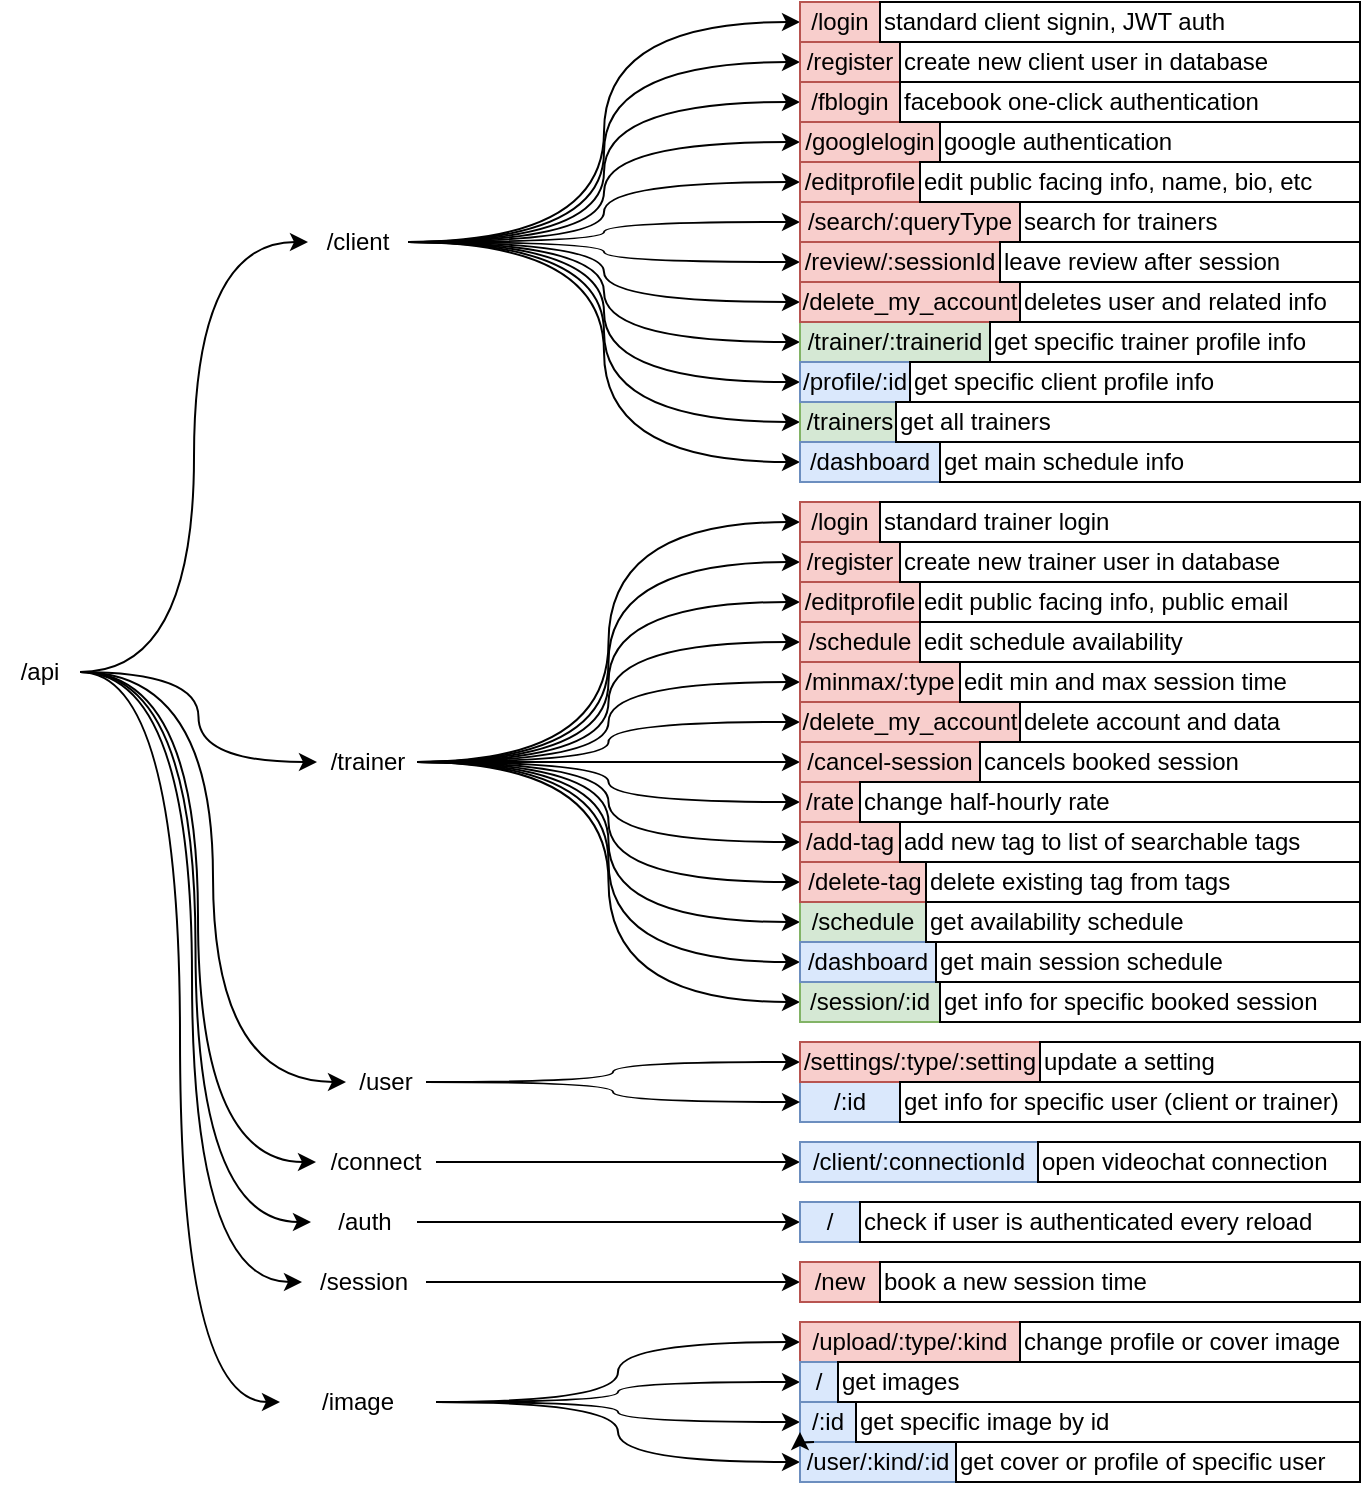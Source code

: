<mxfile version="14.2.9" type="device"><diagram id="_b6mAafHhBRcgUa9FQGY" name="Page-1"><mxGraphModel dx="766" dy="666" grid="1" gridSize="10" guides="1" tooltips="1" connect="1" arrows="1" fold="1" page="1" pageScale="1" pageWidth="850" pageHeight="1100" math="0" shadow="0"><root><mxCell id="0"/><mxCell id="1" parent="0"/><mxCell id="f4Z9efih5A1VS7nQ4BNY-4" style="edgeStyle=orthogonalEdgeStyle;orthogonalLoop=1;jettySize=auto;html=1;entryX=0;entryY=0.5;entryDx=0;entryDy=0;curved=1;" parent="1" source="f4Z9efih5A1VS7nQ4BNY-1" target="f4Z9efih5A1VS7nQ4BNY-2" edge="1"><mxGeometry relative="1" as="geometry"/></mxCell><mxCell id="f4Z9efih5A1VS7nQ4BNY-38" style="edgeStyle=orthogonalEdgeStyle;curved=1;orthogonalLoop=1;jettySize=auto;html=1;entryX=0;entryY=0.5;entryDx=0;entryDy=0;" parent="1" source="f4Z9efih5A1VS7nQ4BNY-1" target="f4Z9efih5A1VS7nQ4BNY-37" edge="1"><mxGeometry relative="1" as="geometry"/></mxCell><mxCell id="f4Z9efih5A1VS7nQ4BNY-75" style="edgeStyle=orthogonalEdgeStyle;curved=1;orthogonalLoop=1;jettySize=auto;html=1;entryX=0;entryY=0.5;entryDx=0;entryDy=0;" parent="1" source="f4Z9efih5A1VS7nQ4BNY-1" target="f4Z9efih5A1VS7nQ4BNY-73" edge="1"><mxGeometry relative="1" as="geometry"/></mxCell><mxCell id="f4Z9efih5A1VS7nQ4BNY-82" style="edgeStyle=orthogonalEdgeStyle;curved=1;orthogonalLoop=1;jettySize=auto;html=1;entryX=0;entryY=0.5;entryDx=0;entryDy=0;" parent="1" source="f4Z9efih5A1VS7nQ4BNY-1" target="f4Z9efih5A1VS7nQ4BNY-77" edge="1"><mxGeometry relative="1" as="geometry"><Array as="points"><mxPoint x="136" y="405"/><mxPoint x="136" y="710"/></Array></mxGeometry></mxCell><mxCell id="f4Z9efih5A1VS7nQ4BNY-83" style="edgeStyle=orthogonalEdgeStyle;curved=1;orthogonalLoop=1;jettySize=auto;html=1;entryX=0;entryY=0.5;entryDx=0;entryDy=0;" parent="1" source="f4Z9efih5A1VS7nQ4BNY-1" target="f4Z9efih5A1VS7nQ4BNY-78" edge="1"><mxGeometry relative="1" as="geometry"/></mxCell><mxCell id="f4Z9efih5A1VS7nQ4BNY-85" style="edgeStyle=orthogonalEdgeStyle;curved=1;orthogonalLoop=1;jettySize=auto;html=1;entryX=0;entryY=0.5;entryDx=0;entryDy=0;" parent="1" source="f4Z9efih5A1VS7nQ4BNY-1" target="f4Z9efih5A1VS7nQ4BNY-84" edge="1"><mxGeometry relative="1" as="geometry"/></mxCell><mxCell id="f4Z9efih5A1VS7nQ4BNY-92" style="edgeStyle=orthogonalEdgeStyle;curved=1;orthogonalLoop=1;jettySize=auto;html=1;entryX=0;entryY=0.5;entryDx=0;entryDy=0;" parent="1" source="f4Z9efih5A1VS7nQ4BNY-1" target="f4Z9efih5A1VS7nQ4BNY-90" edge="1"><mxGeometry relative="1" as="geometry"/></mxCell><mxCell id="f4Z9efih5A1VS7nQ4BNY-1" value="/api" style="text;html=1;strokeColor=none;fillColor=none;align=center;verticalAlign=middle;whiteSpace=wrap;rounded=0;" parent="1" vertex="1"><mxGeometry x="40" y="395" width="40" height="20" as="geometry"/></mxCell><mxCell id="f4Z9efih5A1VS7nQ4BNY-7" style="edgeStyle=orthogonalEdgeStyle;curved=1;orthogonalLoop=1;jettySize=auto;html=1;entryX=0;entryY=0.5;entryDx=0;entryDy=0;" parent="1" source="f4Z9efih5A1VS7nQ4BNY-2" target="f4Z9efih5A1VS7nQ4BNY-6" edge="1"><mxGeometry relative="1" as="geometry"/></mxCell><mxCell id="f4Z9efih5A1VS7nQ4BNY-14" style="edgeStyle=orthogonalEdgeStyle;curved=1;orthogonalLoop=1;jettySize=auto;html=1;entryX=0;entryY=0.5;entryDx=0;entryDy=0;" parent="1" source="f4Z9efih5A1VS7nQ4BNY-2" target="f4Z9efih5A1VS7nQ4BNY-8" edge="1"><mxGeometry relative="1" as="geometry"/></mxCell><mxCell id="f4Z9efih5A1VS7nQ4BNY-17" style="edgeStyle=orthogonalEdgeStyle;curved=1;orthogonalLoop=1;jettySize=auto;html=1;entryX=0;entryY=0.5;entryDx=0;entryDy=0;" parent="1" source="f4Z9efih5A1VS7nQ4BNY-2" target="f4Z9efih5A1VS7nQ4BNY-9" edge="1"><mxGeometry relative="1" as="geometry"/></mxCell><mxCell id="f4Z9efih5A1VS7nQ4BNY-18" style="edgeStyle=orthogonalEdgeStyle;curved=1;orthogonalLoop=1;jettySize=auto;html=1;entryX=0;entryY=0.5;entryDx=0;entryDy=0;" parent="1" source="f4Z9efih5A1VS7nQ4BNY-2" target="f4Z9efih5A1VS7nQ4BNY-10" edge="1"><mxGeometry relative="1" as="geometry"/></mxCell><mxCell id="f4Z9efih5A1VS7nQ4BNY-19" style="edgeStyle=orthogonalEdgeStyle;curved=1;orthogonalLoop=1;jettySize=auto;html=1;entryX=0;entryY=0.5;entryDx=0;entryDy=0;" parent="1" source="f4Z9efih5A1VS7nQ4BNY-2" target="f4Z9efih5A1VS7nQ4BNY-12" edge="1"><mxGeometry relative="1" as="geometry"/></mxCell><mxCell id="f4Z9efih5A1VS7nQ4BNY-21" style="edgeStyle=orthogonalEdgeStyle;curved=1;orthogonalLoop=1;jettySize=auto;html=1;entryX=0;entryY=0.5;entryDx=0;entryDy=0;" parent="1" source="f4Z9efih5A1VS7nQ4BNY-2" target="f4Z9efih5A1VS7nQ4BNY-20" edge="1"><mxGeometry relative="1" as="geometry"/></mxCell><mxCell id="f4Z9efih5A1VS7nQ4BNY-29" style="edgeStyle=orthogonalEdgeStyle;curved=1;orthogonalLoop=1;jettySize=auto;html=1;entryX=0;entryY=0.5;entryDx=0;entryDy=0;" parent="1" source="f4Z9efih5A1VS7nQ4BNY-2" target="f4Z9efih5A1VS7nQ4BNY-22" edge="1"><mxGeometry relative="1" as="geometry"/></mxCell><mxCell id="f4Z9efih5A1VS7nQ4BNY-30" style="edgeStyle=orthogonalEdgeStyle;curved=1;orthogonalLoop=1;jettySize=auto;html=1;entryX=0;entryY=0.5;entryDx=0;entryDy=0;" parent="1" source="f4Z9efih5A1VS7nQ4BNY-2" target="f4Z9efih5A1VS7nQ4BNY-23" edge="1"><mxGeometry relative="1" as="geometry"/></mxCell><mxCell id="f4Z9efih5A1VS7nQ4BNY-31" style="edgeStyle=orthogonalEdgeStyle;curved=1;orthogonalLoop=1;jettySize=auto;html=1;entryX=0;entryY=0.5;entryDx=0;entryDy=0;" parent="1" source="f4Z9efih5A1VS7nQ4BNY-2" target="f4Z9efih5A1VS7nQ4BNY-24" edge="1"><mxGeometry relative="1" as="geometry"/></mxCell><mxCell id="f4Z9efih5A1VS7nQ4BNY-33" style="edgeStyle=orthogonalEdgeStyle;curved=1;orthogonalLoop=1;jettySize=auto;html=1;entryX=0;entryY=0.5;entryDx=0;entryDy=0;" parent="1" source="f4Z9efih5A1VS7nQ4BNY-2" target="f4Z9efih5A1VS7nQ4BNY-26" edge="1"><mxGeometry relative="1" as="geometry"/></mxCell><mxCell id="f4Z9efih5A1VS7nQ4BNY-34" style="edgeStyle=orthogonalEdgeStyle;curved=1;orthogonalLoop=1;jettySize=auto;html=1;entryX=0;entryY=0.5;entryDx=0;entryDy=0;" parent="1" source="f4Z9efih5A1VS7nQ4BNY-2" target="f4Z9efih5A1VS7nQ4BNY-27" edge="1"><mxGeometry relative="1" as="geometry"/></mxCell><mxCell id="f4Z9efih5A1VS7nQ4BNY-35" style="edgeStyle=orthogonalEdgeStyle;curved=1;orthogonalLoop=1;jettySize=auto;html=1;entryX=0;entryY=0.5;entryDx=0;entryDy=0;" parent="1" source="f4Z9efih5A1VS7nQ4BNY-2" target="f4Z9efih5A1VS7nQ4BNY-28" edge="1"><mxGeometry relative="1" as="geometry"/></mxCell><mxCell id="f4Z9efih5A1VS7nQ4BNY-2" value="/client" style="text;html=1;strokeColor=none;fillColor=none;align=center;verticalAlign=middle;whiteSpace=wrap;rounded=0;" parent="1" vertex="1"><mxGeometry x="194" y="180" width="50" height="20" as="geometry"/></mxCell><mxCell id="f4Z9efih5A1VS7nQ4BNY-6" value="/login" style="text;html=1;strokeColor=#b85450;fillColor=#f8cecc;align=center;verticalAlign=middle;whiteSpace=wrap;rounded=0;" parent="1" vertex="1"><mxGeometry x="440" y="70" width="40" height="20" as="geometry"/></mxCell><mxCell id="f4Z9efih5A1VS7nQ4BNY-8" value="/register" style="text;html=1;strokeColor=#b85450;fillColor=#f8cecc;align=center;verticalAlign=middle;whiteSpace=wrap;rounded=0;" parent="1" vertex="1"><mxGeometry x="440" y="90" width="50" height="20" as="geometry"/></mxCell><mxCell id="f4Z9efih5A1VS7nQ4BNY-9" value="/fblogin" style="text;html=1;strokeColor=#b85450;fillColor=#f8cecc;align=center;verticalAlign=middle;whiteSpace=wrap;rounded=0;" parent="1" vertex="1"><mxGeometry x="440" y="110" width="50" height="20" as="geometry"/></mxCell><mxCell id="f4Z9efih5A1VS7nQ4BNY-10" value="/googlelogin" style="text;html=1;strokeColor=#b85450;fillColor=#f8cecc;align=center;verticalAlign=middle;whiteSpace=wrap;rounded=0;" parent="1" vertex="1"><mxGeometry x="440" y="130" width="70" height="20" as="geometry"/></mxCell><mxCell id="f4Z9efih5A1VS7nQ4BNY-12" value="/trainers" style="text;html=1;strokeColor=#82b366;fillColor=#d5e8d4;align=center;verticalAlign=middle;whiteSpace=wrap;rounded=0;" parent="1" vertex="1"><mxGeometry x="440" y="270" width="50" height="20" as="geometry"/></mxCell><mxCell id="f4Z9efih5A1VS7nQ4BNY-20" value="/trainer/:trainerid" style="text;html=1;strokeColor=#82b366;fillColor=#d5e8d4;align=center;verticalAlign=middle;whiteSpace=wrap;rounded=0;" parent="1" vertex="1"><mxGeometry x="440" y="230" width="95" height="20" as="geometry"/></mxCell><mxCell id="f4Z9efih5A1VS7nQ4BNY-22" value="/profile/:id" style="text;html=1;strokeColor=#6c8ebf;fillColor=#dae8fc;align=center;verticalAlign=middle;whiteSpace=wrap;rounded=0;" parent="1" vertex="1"><mxGeometry x="440" y="250" width="55" height="20" as="geometry"/></mxCell><mxCell id="f4Z9efih5A1VS7nQ4BNY-23" value="/editprofile" style="text;html=1;strokeColor=#b85450;fillColor=#f8cecc;align=center;verticalAlign=middle;whiteSpace=wrap;rounded=0;" parent="1" vertex="1"><mxGeometry x="440" y="150" width="60" height="20" as="geometry"/></mxCell><mxCell id="f4Z9efih5A1VS7nQ4BNY-24" value="/dashboard" style="text;html=1;strokeColor=#6c8ebf;fillColor=#dae8fc;align=center;verticalAlign=middle;whiteSpace=wrap;rounded=0;" parent="1" vertex="1"><mxGeometry x="440" y="290" width="70" height="20" as="geometry"/></mxCell><mxCell id="f4Z9efih5A1VS7nQ4BNY-26" value="/search/:queryType" style="text;html=1;strokeColor=#b85450;fillColor=#f8cecc;align=center;verticalAlign=middle;whiteSpace=wrap;rounded=0;" parent="1" vertex="1"><mxGeometry x="440" y="170" width="110" height="20" as="geometry"/></mxCell><mxCell id="f4Z9efih5A1VS7nQ4BNY-27" value="/review/:sessionId" style="text;html=1;strokeColor=#b85450;fillColor=#f8cecc;align=center;verticalAlign=middle;whiteSpace=wrap;rounded=0;" parent="1" vertex="1"><mxGeometry x="440" y="190" width="100" height="20" as="geometry"/></mxCell><mxCell id="f4Z9efih5A1VS7nQ4BNY-28" value="/delete_my_account" style="text;html=1;strokeColor=#b85450;fillColor=#f8cecc;align=center;verticalAlign=middle;whiteSpace=wrap;rounded=0;" parent="1" vertex="1"><mxGeometry x="440" y="210" width="110" height="20" as="geometry"/></mxCell><mxCell id="f4Z9efih5A1VS7nQ4BNY-53" style="edgeStyle=orthogonalEdgeStyle;curved=1;orthogonalLoop=1;jettySize=auto;html=1;entryX=0;entryY=0.5;entryDx=0;entryDy=0;" parent="1" source="f4Z9efih5A1VS7nQ4BNY-37" target="f4Z9efih5A1VS7nQ4BNY-40" edge="1"><mxGeometry relative="1" as="geometry"/></mxCell><mxCell id="f4Z9efih5A1VS7nQ4BNY-59" style="edgeStyle=orthogonalEdgeStyle;curved=1;orthogonalLoop=1;jettySize=auto;html=1;entryX=0;entryY=0.5;entryDx=0;entryDy=0;" parent="1" source="f4Z9efih5A1VS7nQ4BNY-37" target="f4Z9efih5A1VS7nQ4BNY-39" edge="1"><mxGeometry relative="1" as="geometry"/></mxCell><mxCell id="f4Z9efih5A1VS7nQ4BNY-60" style="edgeStyle=orthogonalEdgeStyle;curved=1;orthogonalLoop=1;jettySize=auto;html=1;entryX=0;entryY=0.5;entryDx=0;entryDy=0;" parent="1" source="f4Z9efih5A1VS7nQ4BNY-37" target="f4Z9efih5A1VS7nQ4BNY-46" edge="1"><mxGeometry relative="1" as="geometry"/></mxCell><mxCell id="f4Z9efih5A1VS7nQ4BNY-61" style="edgeStyle=orthogonalEdgeStyle;curved=1;orthogonalLoop=1;jettySize=auto;html=1;entryX=0;entryY=0.5;entryDx=0;entryDy=0;" parent="1" source="f4Z9efih5A1VS7nQ4BNY-37" target="f4Z9efih5A1VS7nQ4BNY-49" edge="1"><mxGeometry relative="1" as="geometry"/></mxCell><mxCell id="f4Z9efih5A1VS7nQ4BNY-62" style="edgeStyle=orthogonalEdgeStyle;curved=1;orthogonalLoop=1;jettySize=auto;html=1;entryX=0;entryY=0.5;entryDx=0;entryDy=0;" parent="1" source="f4Z9efih5A1VS7nQ4BNY-37" target="f4Z9efih5A1VS7nQ4BNY-50" edge="1"><mxGeometry relative="1" as="geometry"/></mxCell><mxCell id="f4Z9efih5A1VS7nQ4BNY-63" style="edgeStyle=orthogonalEdgeStyle;curved=1;orthogonalLoop=1;jettySize=auto;html=1;entryX=0;entryY=0.5;entryDx=0;entryDy=0;" parent="1" source="f4Z9efih5A1VS7nQ4BNY-37" target="f4Z9efih5A1VS7nQ4BNY-51" edge="1"><mxGeometry relative="1" as="geometry"/></mxCell><mxCell id="f4Z9efih5A1VS7nQ4BNY-64" style="edgeStyle=orthogonalEdgeStyle;curved=1;orthogonalLoop=1;jettySize=auto;html=1;entryX=0;entryY=0.5;entryDx=0;entryDy=0;" parent="1" source="f4Z9efih5A1VS7nQ4BNY-37" target="f4Z9efih5A1VS7nQ4BNY-55" edge="1"><mxGeometry relative="1" as="geometry"/></mxCell><mxCell id="f4Z9efih5A1VS7nQ4BNY-65" style="edgeStyle=orthogonalEdgeStyle;curved=1;orthogonalLoop=1;jettySize=auto;html=1;entryX=0;entryY=0.5;entryDx=0;entryDy=0;" parent="1" source="f4Z9efih5A1VS7nQ4BNY-37" target="f4Z9efih5A1VS7nQ4BNY-54" edge="1"><mxGeometry relative="1" as="geometry"/></mxCell><mxCell id="f4Z9efih5A1VS7nQ4BNY-66" style="edgeStyle=orthogonalEdgeStyle;curved=1;orthogonalLoop=1;jettySize=auto;html=1;entryX=0;entryY=0.5;entryDx=0;entryDy=0;" parent="1" source="f4Z9efih5A1VS7nQ4BNY-37" target="f4Z9efih5A1VS7nQ4BNY-57" edge="1"><mxGeometry relative="1" as="geometry"/></mxCell><mxCell id="f4Z9efih5A1VS7nQ4BNY-67" style="edgeStyle=orthogonalEdgeStyle;curved=1;orthogonalLoop=1;jettySize=auto;html=1;entryX=0;entryY=0.5;entryDx=0;entryDy=0;" parent="1" source="f4Z9efih5A1VS7nQ4BNY-37" target="f4Z9efih5A1VS7nQ4BNY-58" edge="1"><mxGeometry relative="1" as="geometry"/></mxCell><mxCell id="f4Z9efih5A1VS7nQ4BNY-68" style="edgeStyle=orthogonalEdgeStyle;curved=1;orthogonalLoop=1;jettySize=auto;html=1;entryX=0;entryY=0.5;entryDx=0;entryDy=0;" parent="1" source="f4Z9efih5A1VS7nQ4BNY-37" target="f4Z9efih5A1VS7nQ4BNY-44" edge="1"><mxGeometry relative="1" as="geometry"/></mxCell><mxCell id="f4Z9efih5A1VS7nQ4BNY-69" style="edgeStyle=orthogonalEdgeStyle;curved=1;orthogonalLoop=1;jettySize=auto;html=1;entryX=0;entryY=0.5;entryDx=0;entryDy=0;" parent="1" source="f4Z9efih5A1VS7nQ4BNY-37" target="f4Z9efih5A1VS7nQ4BNY-47" edge="1"><mxGeometry relative="1" as="geometry"/></mxCell><mxCell id="f4Z9efih5A1VS7nQ4BNY-70" style="edgeStyle=orthogonalEdgeStyle;curved=1;orthogonalLoop=1;jettySize=auto;html=1;entryX=0;entryY=0.5;entryDx=0;entryDy=0;" parent="1" source="f4Z9efih5A1VS7nQ4BNY-37" target="f4Z9efih5A1VS7nQ4BNY-43" edge="1"><mxGeometry relative="1" as="geometry"/></mxCell><mxCell id="f4Z9efih5A1VS7nQ4BNY-37" value="/trainer" style="text;html=1;strokeColor=none;fillColor=none;align=center;verticalAlign=middle;whiteSpace=wrap;rounded=0;" parent="1" vertex="1"><mxGeometry x="198.5" y="440" width="50" height="20" as="geometry"/></mxCell><mxCell id="f4Z9efih5A1VS7nQ4BNY-39" value="/login" style="text;html=1;strokeColor=#b85450;fillColor=#f8cecc;align=center;verticalAlign=middle;whiteSpace=wrap;rounded=0;" parent="1" vertex="1"><mxGeometry x="440" y="320" width="40" height="20" as="geometry"/></mxCell><mxCell id="f4Z9efih5A1VS7nQ4BNY-40" value="/register" style="text;html=1;strokeColor=#b85450;fillColor=#f8cecc;align=center;verticalAlign=middle;whiteSpace=wrap;rounded=0;" parent="1" vertex="1"><mxGeometry x="440" y="340" width="50" height="20" as="geometry"/></mxCell><mxCell id="f4Z9efih5A1VS7nQ4BNY-43" value="/session/:id" style="text;html=1;strokeColor=#82b366;fillColor=#d5e8d4;align=center;verticalAlign=middle;whiteSpace=wrap;rounded=0;" parent="1" vertex="1"><mxGeometry x="440" y="560" width="70" height="20" as="geometry"/></mxCell><mxCell id="f4Z9efih5A1VS7nQ4BNY-44" value="/schedule" style="text;html=1;strokeColor=#82b366;fillColor=#d5e8d4;align=center;verticalAlign=middle;whiteSpace=wrap;rounded=0;" parent="1" vertex="1"><mxGeometry x="440" y="520" width="63" height="20" as="geometry"/></mxCell><mxCell id="f4Z9efih5A1VS7nQ4BNY-46" value="/editprofile" style="text;html=1;strokeColor=#b85450;fillColor=#f8cecc;align=center;verticalAlign=middle;whiteSpace=wrap;rounded=0;" parent="1" vertex="1"><mxGeometry x="440" y="360" width="60" height="20" as="geometry"/></mxCell><mxCell id="f4Z9efih5A1VS7nQ4BNY-47" value="/dashboard" style="text;html=1;strokeColor=#6c8ebf;fillColor=#dae8fc;align=center;verticalAlign=middle;whiteSpace=wrap;rounded=0;" parent="1" vertex="1"><mxGeometry x="440" y="540" width="68" height="20" as="geometry"/></mxCell><mxCell id="f4Z9efih5A1VS7nQ4BNY-49" value="/schedule" style="text;html=1;strokeColor=#b85450;fillColor=#f8cecc;align=center;verticalAlign=middle;whiteSpace=wrap;rounded=0;" parent="1" vertex="1"><mxGeometry x="440" y="380" width="60" height="20" as="geometry"/></mxCell><mxCell id="f4Z9efih5A1VS7nQ4BNY-50" value="/minmax/:type" style="text;html=1;strokeColor=#b85450;fillColor=#f8cecc;align=center;verticalAlign=middle;whiteSpace=wrap;rounded=0;" parent="1" vertex="1"><mxGeometry x="440" y="400" width="80" height="20" as="geometry"/></mxCell><mxCell id="f4Z9efih5A1VS7nQ4BNY-51" value="/delete_my_account" style="text;html=1;strokeColor=#b85450;fillColor=#f8cecc;align=center;verticalAlign=middle;whiteSpace=wrap;rounded=0;" parent="1" vertex="1"><mxGeometry x="440" y="420" width="110" height="20" as="geometry"/></mxCell><mxCell id="f4Z9efih5A1VS7nQ4BNY-54" value="/rate" style="text;html=1;strokeColor=#b85450;fillColor=#f8cecc;align=center;verticalAlign=middle;whiteSpace=wrap;rounded=0;" parent="1" vertex="1"><mxGeometry x="440" y="460" width="30" height="20" as="geometry"/></mxCell><mxCell id="f4Z9efih5A1VS7nQ4BNY-55" value="/cancel-session" style="text;html=1;strokeColor=#b85450;fillColor=#f8cecc;align=center;verticalAlign=middle;whiteSpace=wrap;rounded=0;" parent="1" vertex="1"><mxGeometry x="440" y="440" width="90" height="20" as="geometry"/></mxCell><mxCell id="f4Z9efih5A1VS7nQ4BNY-57" value="/add-tag" style="text;html=1;strokeColor=#b85450;fillColor=#f8cecc;align=center;verticalAlign=middle;whiteSpace=wrap;rounded=0;" parent="1" vertex="1"><mxGeometry x="440" y="480" width="50" height="20" as="geometry"/></mxCell><mxCell id="f4Z9efih5A1VS7nQ4BNY-58" value="/delete-tag" style="text;html=1;strokeColor=#b85450;fillColor=#f8cecc;align=center;verticalAlign=middle;whiteSpace=wrap;rounded=0;" parent="1" vertex="1"><mxGeometry x="440" y="500" width="65" height="20" as="geometry"/></mxCell><mxCell id="f4Z9efih5A1VS7nQ4BNY-76" style="edgeStyle=orthogonalEdgeStyle;curved=1;orthogonalLoop=1;jettySize=auto;html=1;entryX=0;entryY=0.5;entryDx=0;entryDy=0;" parent="1" source="f4Z9efih5A1VS7nQ4BNY-73" target="f4Z9efih5A1VS7nQ4BNY-74" edge="1"><mxGeometry relative="1" as="geometry"/></mxCell><mxCell id="f4Z9efih5A1VS7nQ4BNY-73" value="/connect" style="text;html=1;strokeColor=none;fillColor=none;align=center;verticalAlign=middle;whiteSpace=wrap;rounded=0;" parent="1" vertex="1"><mxGeometry x="198" y="640" width="60" height="20" as="geometry"/></mxCell><mxCell id="f4Z9efih5A1VS7nQ4BNY-74" value="/client/:connectionId" style="text;html=1;strokeColor=#6c8ebf;fillColor=#dae8fc;align=center;verticalAlign=middle;whiteSpace=wrap;rounded=0;" parent="1" vertex="1"><mxGeometry x="440" y="640" width="119" height="20" as="geometry"/></mxCell><mxCell id="f4Z9efih5A1VS7nQ4BNY-96" style="edgeStyle=orthogonalEdgeStyle;curved=1;orthogonalLoop=1;jettySize=auto;html=1;entryX=0;entryY=0.5;entryDx=0;entryDy=0;" parent="1" source="f4Z9efih5A1VS7nQ4BNY-77" target="f4Z9efih5A1VS7nQ4BNY-95" edge="1"><mxGeometry relative="1" as="geometry"/></mxCell><mxCell id="f4Z9efih5A1VS7nQ4BNY-77" value="/session" style="text;html=1;strokeColor=none;fillColor=none;align=center;verticalAlign=middle;whiteSpace=wrap;rounded=0;" parent="1" vertex="1"><mxGeometry x="191" y="700" width="62" height="20" as="geometry"/></mxCell><mxCell id="f4Z9efih5A1VS7nQ4BNY-88" style="edgeStyle=orthogonalEdgeStyle;curved=1;orthogonalLoop=1;jettySize=auto;html=1;" parent="1" source="f4Z9efih5A1VS7nQ4BNY-78" target="f4Z9efih5A1VS7nQ4BNY-87" edge="1"><mxGeometry relative="1" as="geometry"/></mxCell><mxCell id="f4Z9efih5A1VS7nQ4BNY-78" value="/auth" style="text;html=1;strokeColor=none;fillColor=none;align=center;verticalAlign=middle;whiteSpace=wrap;rounded=0;" parent="1" vertex="1"><mxGeometry x="195.5" y="670" width="53" height="20" as="geometry"/></mxCell><mxCell id="f4Z9efih5A1VS7nQ4BNY-101" style="edgeStyle=orthogonalEdgeStyle;curved=1;orthogonalLoop=1;jettySize=auto;html=1;entryX=0;entryY=0.5;entryDx=0;entryDy=0;" parent="1" source="f4Z9efih5A1VS7nQ4BNY-84" target="f4Z9efih5A1VS7nQ4BNY-97" edge="1"><mxGeometry relative="1" as="geometry"/></mxCell><mxCell id="f4Z9efih5A1VS7nQ4BNY-102" style="edgeStyle=orthogonalEdgeStyle;curved=1;orthogonalLoop=1;jettySize=auto;html=1;entryX=0;entryY=0.5;entryDx=0;entryDy=0;" parent="1" source="f4Z9efih5A1VS7nQ4BNY-84" target="f4Z9efih5A1VS7nQ4BNY-98" edge="1"><mxGeometry relative="1" as="geometry"/></mxCell><mxCell id="f4Z9efih5A1VS7nQ4BNY-103" style="edgeStyle=orthogonalEdgeStyle;curved=1;orthogonalLoop=1;jettySize=auto;html=1;entryX=0;entryY=0.5;entryDx=0;entryDy=0;" parent="1" source="f4Z9efih5A1VS7nQ4BNY-84" target="f4Z9efih5A1VS7nQ4BNY-99" edge="1"><mxGeometry relative="1" as="geometry"/></mxCell><mxCell id="f4Z9efih5A1VS7nQ4BNY-104" style="edgeStyle=orthogonalEdgeStyle;curved=1;orthogonalLoop=1;jettySize=auto;html=1;entryX=0;entryY=0.5;entryDx=0;entryDy=0;" parent="1" source="f4Z9efih5A1VS7nQ4BNY-84" target="f4Z9efih5A1VS7nQ4BNY-100" edge="1"><mxGeometry relative="1" as="geometry"/></mxCell><mxCell id="f4Z9efih5A1VS7nQ4BNY-84" value="/image" style="text;html=1;strokeColor=none;fillColor=none;align=center;verticalAlign=middle;whiteSpace=wrap;rounded=0;" parent="1" vertex="1"><mxGeometry x="180" y="760" width="78" height="20" as="geometry"/></mxCell><mxCell id="f4Z9efih5A1VS7nQ4BNY-87" value="/" style="text;html=1;strokeColor=#6c8ebf;fillColor=#dae8fc;align=center;verticalAlign=middle;whiteSpace=wrap;rounded=0;" parent="1" vertex="1"><mxGeometry x="440" y="670" width="30" height="20" as="geometry"/></mxCell><mxCell id="f4Z9efih5A1VS7nQ4BNY-89" value="/:id" style="text;html=1;strokeColor=#6c8ebf;fillColor=#dae8fc;align=center;verticalAlign=middle;whiteSpace=wrap;rounded=0;" parent="1" vertex="1"><mxGeometry x="440" y="610" width="50" height="20" as="geometry"/></mxCell><mxCell id="f4Z9efih5A1VS7nQ4BNY-91" style="edgeStyle=orthogonalEdgeStyle;curved=1;orthogonalLoop=1;jettySize=auto;html=1;entryX=0;entryY=0.5;entryDx=0;entryDy=0;" parent="1" source="f4Z9efih5A1VS7nQ4BNY-90" target="f4Z9efih5A1VS7nQ4BNY-89" edge="1"><mxGeometry relative="1" as="geometry"/></mxCell><mxCell id="f4Z9efih5A1VS7nQ4BNY-94" style="edgeStyle=orthogonalEdgeStyle;curved=1;orthogonalLoop=1;jettySize=auto;html=1;entryX=0;entryY=0.5;entryDx=0;entryDy=0;" parent="1" source="f4Z9efih5A1VS7nQ4BNY-90" target="f4Z9efih5A1VS7nQ4BNY-93" edge="1"><mxGeometry relative="1" as="geometry"/></mxCell><mxCell id="f4Z9efih5A1VS7nQ4BNY-90" value="/user" style="text;html=1;strokeColor=none;fillColor=none;align=center;verticalAlign=middle;whiteSpace=wrap;rounded=0;" parent="1" vertex="1"><mxGeometry x="213" y="600" width="40" height="20" as="geometry"/></mxCell><mxCell id="f4Z9efih5A1VS7nQ4BNY-93" value="/settings/:type/:setting" style="text;html=1;strokeColor=#b85450;fillColor=#f8cecc;align=center;verticalAlign=middle;whiteSpace=wrap;rounded=0;" parent="1" vertex="1"><mxGeometry x="440" y="590" width="120" height="20" as="geometry"/></mxCell><mxCell id="f4Z9efih5A1VS7nQ4BNY-95" value="/new" style="text;html=1;strokeColor=#b85450;fillColor=#f8cecc;align=center;verticalAlign=middle;whiteSpace=wrap;rounded=0;" parent="1" vertex="1"><mxGeometry x="440" y="700" width="40" height="20" as="geometry"/></mxCell><mxCell id="f4Z9efih5A1VS7nQ4BNY-97" value="/upload/:type/:kind" style="text;html=1;strokeColor=#b85450;fillColor=#f8cecc;align=center;verticalAlign=middle;whiteSpace=wrap;rounded=0;" parent="1" vertex="1"><mxGeometry x="440" y="730" width="110" height="20" as="geometry"/></mxCell><mxCell id="f4Z9efih5A1VS7nQ4BNY-98" value="/" style="text;html=1;strokeColor=#6c8ebf;fillColor=#dae8fc;align=center;verticalAlign=middle;whiteSpace=wrap;rounded=0;" parent="1" vertex="1"><mxGeometry x="440" y="750" width="19" height="20" as="geometry"/></mxCell><mxCell id="f4Z9efih5A1VS7nQ4BNY-99" value="/:id" style="text;html=1;strokeColor=#6c8ebf;fillColor=#dae8fc;align=center;verticalAlign=middle;whiteSpace=wrap;rounded=0;" parent="1" vertex="1"><mxGeometry x="440" y="770" width="28" height="20" as="geometry"/></mxCell><mxCell id="f4Z9efih5A1VS7nQ4BNY-100" value="/user/:kind/:id" style="text;html=1;strokeColor=#6c8ebf;fillColor=#dae8fc;align=center;verticalAlign=middle;whiteSpace=wrap;rounded=0;" parent="1" vertex="1"><mxGeometry x="440" y="790" width="78" height="20" as="geometry"/></mxCell><mxCell id="f4Z9efih5A1VS7nQ4BNY-105" style="edgeStyle=orthogonalEdgeStyle;curved=1;orthogonalLoop=1;jettySize=auto;html=1;exitX=0.25;exitY=1;exitDx=0;exitDy=0;entryX=0;entryY=0.75;entryDx=0;entryDy=0;" parent="1" source="f4Z9efih5A1VS7nQ4BNY-99" target="f4Z9efih5A1VS7nQ4BNY-99" edge="1"><mxGeometry relative="1" as="geometry"/></mxCell><mxCell id="JREwIA8ERKGWoNtXHHjg-1" value="standard client signin, JWT auth" style="rounded=0;whiteSpace=wrap;html=1;align=left;" parent="1" vertex="1"><mxGeometry x="480" y="70" width="240" height="20" as="geometry"/></mxCell><mxCell id="JREwIA8ERKGWoNtXHHjg-2" value="create new client user in database" style="rounded=0;whiteSpace=wrap;html=1;align=left;" parent="1" vertex="1"><mxGeometry x="490" y="90" width="230" height="20" as="geometry"/></mxCell><mxCell id="JREwIA8ERKGWoNtXHHjg-3" value="facebook one-click authentication&amp;nbsp;" style="rounded=0;whiteSpace=wrap;html=1;align=left;" parent="1" vertex="1"><mxGeometry x="490" y="110" width="230" height="20" as="geometry"/></mxCell><mxCell id="JREwIA8ERKGWoNtXHHjg-4" value="google authentication" style="rounded=0;whiteSpace=wrap;html=1;align=left;" parent="1" vertex="1"><mxGeometry x="510" y="130" width="210" height="20" as="geometry"/></mxCell><mxCell id="JREwIA8ERKGWoNtXHHjg-5" value="edit public facing info, name, bio, etc" style="rounded=0;whiteSpace=wrap;html=1;align=left;" parent="1" vertex="1"><mxGeometry x="500" y="150" width="220" height="20" as="geometry"/></mxCell><mxCell id="JREwIA8ERKGWoNtXHHjg-6" value="search for trainers" style="rounded=0;whiteSpace=wrap;html=1;align=left;" parent="1" vertex="1"><mxGeometry x="550" y="170" width="170" height="20" as="geometry"/></mxCell><mxCell id="JREwIA8ERKGWoNtXHHjg-9" value="leave review after session" style="rounded=0;whiteSpace=wrap;html=1;align=left;" parent="1" vertex="1"><mxGeometry x="540" y="190" width="180" height="20" as="geometry"/></mxCell><mxCell id="JREwIA8ERKGWoNtXHHjg-10" value="deletes user and related info" style="rounded=0;whiteSpace=wrap;html=1;align=left;" parent="1" vertex="1"><mxGeometry x="550" y="210" width="170" height="20" as="geometry"/></mxCell><mxCell id="JREwIA8ERKGWoNtXHHjg-11" value="get specific trainer profile info" style="rounded=0;whiteSpace=wrap;html=1;align=left;" parent="1" vertex="1"><mxGeometry x="535" y="230" width="185" height="20" as="geometry"/></mxCell><mxCell id="JREwIA8ERKGWoNtXHHjg-12" value="get specific client profile info" style="rounded=0;whiteSpace=wrap;html=1;align=left;" parent="1" vertex="1"><mxGeometry x="495" y="250" width="225" height="20" as="geometry"/></mxCell><mxCell id="JREwIA8ERKGWoNtXHHjg-13" value="get all trainers" style="rounded=0;whiteSpace=wrap;html=1;align=left;" parent="1" vertex="1"><mxGeometry x="488" y="270" width="232" height="20" as="geometry"/></mxCell><mxCell id="JREwIA8ERKGWoNtXHHjg-14" value="get main schedule info" style="rounded=0;whiteSpace=wrap;html=1;align=left;" parent="1" vertex="1"><mxGeometry x="510" y="290" width="210" height="20" as="geometry"/></mxCell><mxCell id="JREwIA8ERKGWoNtXHHjg-16" value="standard trainer login&lt;span style=&quot;font-family: &amp;#34;helvetica&amp;#34; , &amp;#34;arial&amp;#34; , sans-serif ; font-size: 0px ; white-space: nowrap&quot;&gt;%3CmxGraphModel%3E%3Croot%3E%3CmxCell%20id%3D%220%22%2F%3E%3CmxCell%20id%3D%221%22%20parent%3D%220%22%2F%3E%3CmxCell%20id%3D%222%22%20value%3D%22get%20main%20schedule%20info%22%20style%3D%22rounded%3D0%3BwhiteSpace%3Dwrap%3Bhtml%3D1%3Balign%3Dleft%3B%22%20vertex%3D%221%22%20parent%3D%221%22%3E%3CmxGeometry%20x%3D%22510%22%20y%3D%22290%22%20width%3D%22210%22%20height%3D%2220%22%20as%3D%22geometry%22%2F%3E%3C%2FmxCell%3E%3C%2Froot%3E%3C%2FmxGraphModel%3E&lt;/span&gt;" style="rounded=0;whiteSpace=wrap;html=1;align=left;" parent="1" vertex="1"><mxGeometry x="480" y="320" width="240" height="20" as="geometry"/></mxCell><mxCell id="JREwIA8ERKGWoNtXHHjg-17" value="create new trainer user in database" style="rounded=0;whiteSpace=wrap;html=1;align=left;" parent="1" vertex="1"><mxGeometry x="490" y="340" width="230" height="20" as="geometry"/></mxCell><mxCell id="JREwIA8ERKGWoNtXHHjg-18" value="edit public facing info, public email" style="rounded=0;whiteSpace=wrap;html=1;align=left;" parent="1" vertex="1"><mxGeometry x="500" y="360" width="220" height="20" as="geometry"/></mxCell><mxCell id="JREwIA8ERKGWoNtXHHjg-19" value="edit schedule availability" style="rounded=0;whiteSpace=wrap;html=1;align=left;" parent="1" vertex="1"><mxGeometry x="500" y="380" width="220" height="20" as="geometry"/></mxCell><mxCell id="JREwIA8ERKGWoNtXHHjg-20" value="edit min and max session time" style="rounded=0;whiteSpace=wrap;html=1;align=left;" parent="1" vertex="1"><mxGeometry x="520" y="400" width="200" height="20" as="geometry"/></mxCell><mxCell id="JREwIA8ERKGWoNtXHHjg-21" value="delete account and data" style="rounded=0;whiteSpace=wrap;html=1;align=left;" parent="1" vertex="1"><mxGeometry x="550" y="420" width="170" height="20" as="geometry"/></mxCell><mxCell id="JREwIA8ERKGWoNtXHHjg-22" value="cancels booked session" style="rounded=0;whiteSpace=wrap;html=1;align=left;" parent="1" vertex="1"><mxGeometry x="530" y="440" width="190" height="20" as="geometry"/></mxCell><mxCell id="JREwIA8ERKGWoNtXHHjg-23" value="change half-hourly rate" style="rounded=0;whiteSpace=wrap;html=1;align=left;" parent="1" vertex="1"><mxGeometry x="470" y="460" width="250" height="20" as="geometry"/></mxCell><mxCell id="JREwIA8ERKGWoNtXHHjg-24" value="add new tag to list of searchable tags" style="rounded=0;whiteSpace=wrap;html=1;align=left;" parent="1" vertex="1"><mxGeometry x="490" y="480" width="230" height="20" as="geometry"/></mxCell><mxCell id="JREwIA8ERKGWoNtXHHjg-25" value="delete existing tag from tags" style="rounded=0;whiteSpace=wrap;html=1;align=left;" parent="1" vertex="1"><mxGeometry x="503" y="500" width="217" height="20" as="geometry"/></mxCell><mxCell id="JREwIA8ERKGWoNtXHHjg-26" value="get availability schedule" style="rounded=0;whiteSpace=wrap;html=1;align=left;" parent="1" vertex="1"><mxGeometry x="503" y="520" width="217" height="20" as="geometry"/></mxCell><mxCell id="JREwIA8ERKGWoNtXHHjg-27" value="get main session schedule" style="rounded=0;whiteSpace=wrap;html=1;align=left;" parent="1" vertex="1"><mxGeometry x="508" y="540" width="212" height="20" as="geometry"/></mxCell><mxCell id="JREwIA8ERKGWoNtXHHjg-28" value="get info for specific booked session" style="rounded=0;whiteSpace=wrap;html=1;align=left;" parent="1" vertex="1"><mxGeometry x="510" y="560" width="210" height="20" as="geometry"/></mxCell><mxCell id="JREwIA8ERKGWoNtXHHjg-31" value="update a setting" style="rounded=0;whiteSpace=wrap;html=1;align=left;" parent="1" vertex="1"><mxGeometry x="560" y="590" width="160" height="20" as="geometry"/></mxCell><mxCell id="JREwIA8ERKGWoNtXHHjg-32" value="get info for specific user (client or trainer)" style="rounded=0;whiteSpace=wrap;html=1;align=left;" parent="1" vertex="1"><mxGeometry x="490" y="610" width="230" height="20" as="geometry"/></mxCell><mxCell id="JREwIA8ERKGWoNtXHHjg-33" value="open videochat connection" style="rounded=0;whiteSpace=wrap;html=1;align=left;" parent="1" vertex="1"><mxGeometry x="559" y="640" width="161" height="20" as="geometry"/></mxCell><mxCell id="JREwIA8ERKGWoNtXHHjg-34" value="check if user is authenticated every reload" style="rounded=0;whiteSpace=wrap;html=1;align=left;" parent="1" vertex="1"><mxGeometry x="470" y="670" width="250" height="20" as="geometry"/></mxCell><mxCell id="JREwIA8ERKGWoNtXHHjg-35" value="book a new session time" style="rounded=0;whiteSpace=wrap;html=1;align=left;" parent="1" vertex="1"><mxGeometry x="480" y="700" width="240" height="20" as="geometry"/></mxCell><mxCell id="JREwIA8ERKGWoNtXHHjg-36" value="change profile or cover image" style="rounded=0;whiteSpace=wrap;html=1;align=left;" parent="1" vertex="1"><mxGeometry x="550" y="730" width="170" height="20" as="geometry"/></mxCell><mxCell id="JREwIA8ERKGWoNtXHHjg-37" value="get images" style="rounded=0;whiteSpace=wrap;html=1;align=left;" parent="1" vertex="1"><mxGeometry x="459" y="750" width="261" height="20" as="geometry"/></mxCell><mxCell id="JREwIA8ERKGWoNtXHHjg-38" value="get specific image by id" style="rounded=0;whiteSpace=wrap;html=1;align=left;" parent="1" vertex="1"><mxGeometry x="468" y="770" width="252" height="20" as="geometry"/></mxCell><mxCell id="JREwIA8ERKGWoNtXHHjg-39" value="get cover or profile of specific user" style="rounded=0;whiteSpace=wrap;html=1;align=left;" parent="1" vertex="1"><mxGeometry x="518" y="790" width="202" height="20" as="geometry"/></mxCell></root></mxGraphModel></diagram></mxfile>